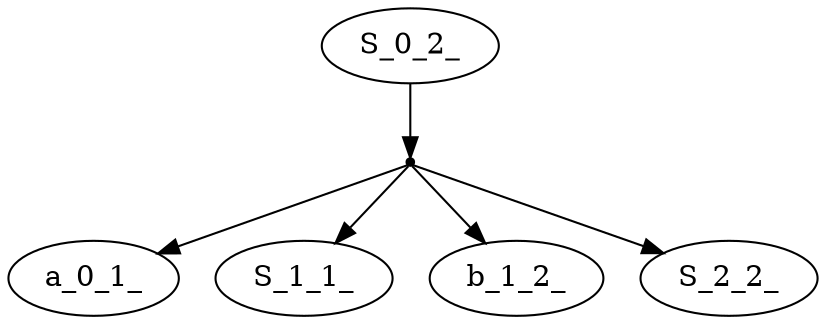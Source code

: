 digraph {

S_0_2_[label="S_0_2_"];
S_0_2_0[shape = point,label="S_0_2_0"];
S_0_2_->S_0_2_0;
a_0_1_[label="a_0_1_"];
S_0_2_0->a_0_1_;
S_1_1_[label="S_1_1_"];
S_0_2_0->S_1_1_;
b_1_2_[label="b_1_2_"];
S_0_2_0->b_1_2_;
S_2_2_[label="S_2_2_"];
S_0_2_0->S_2_2_;
}
